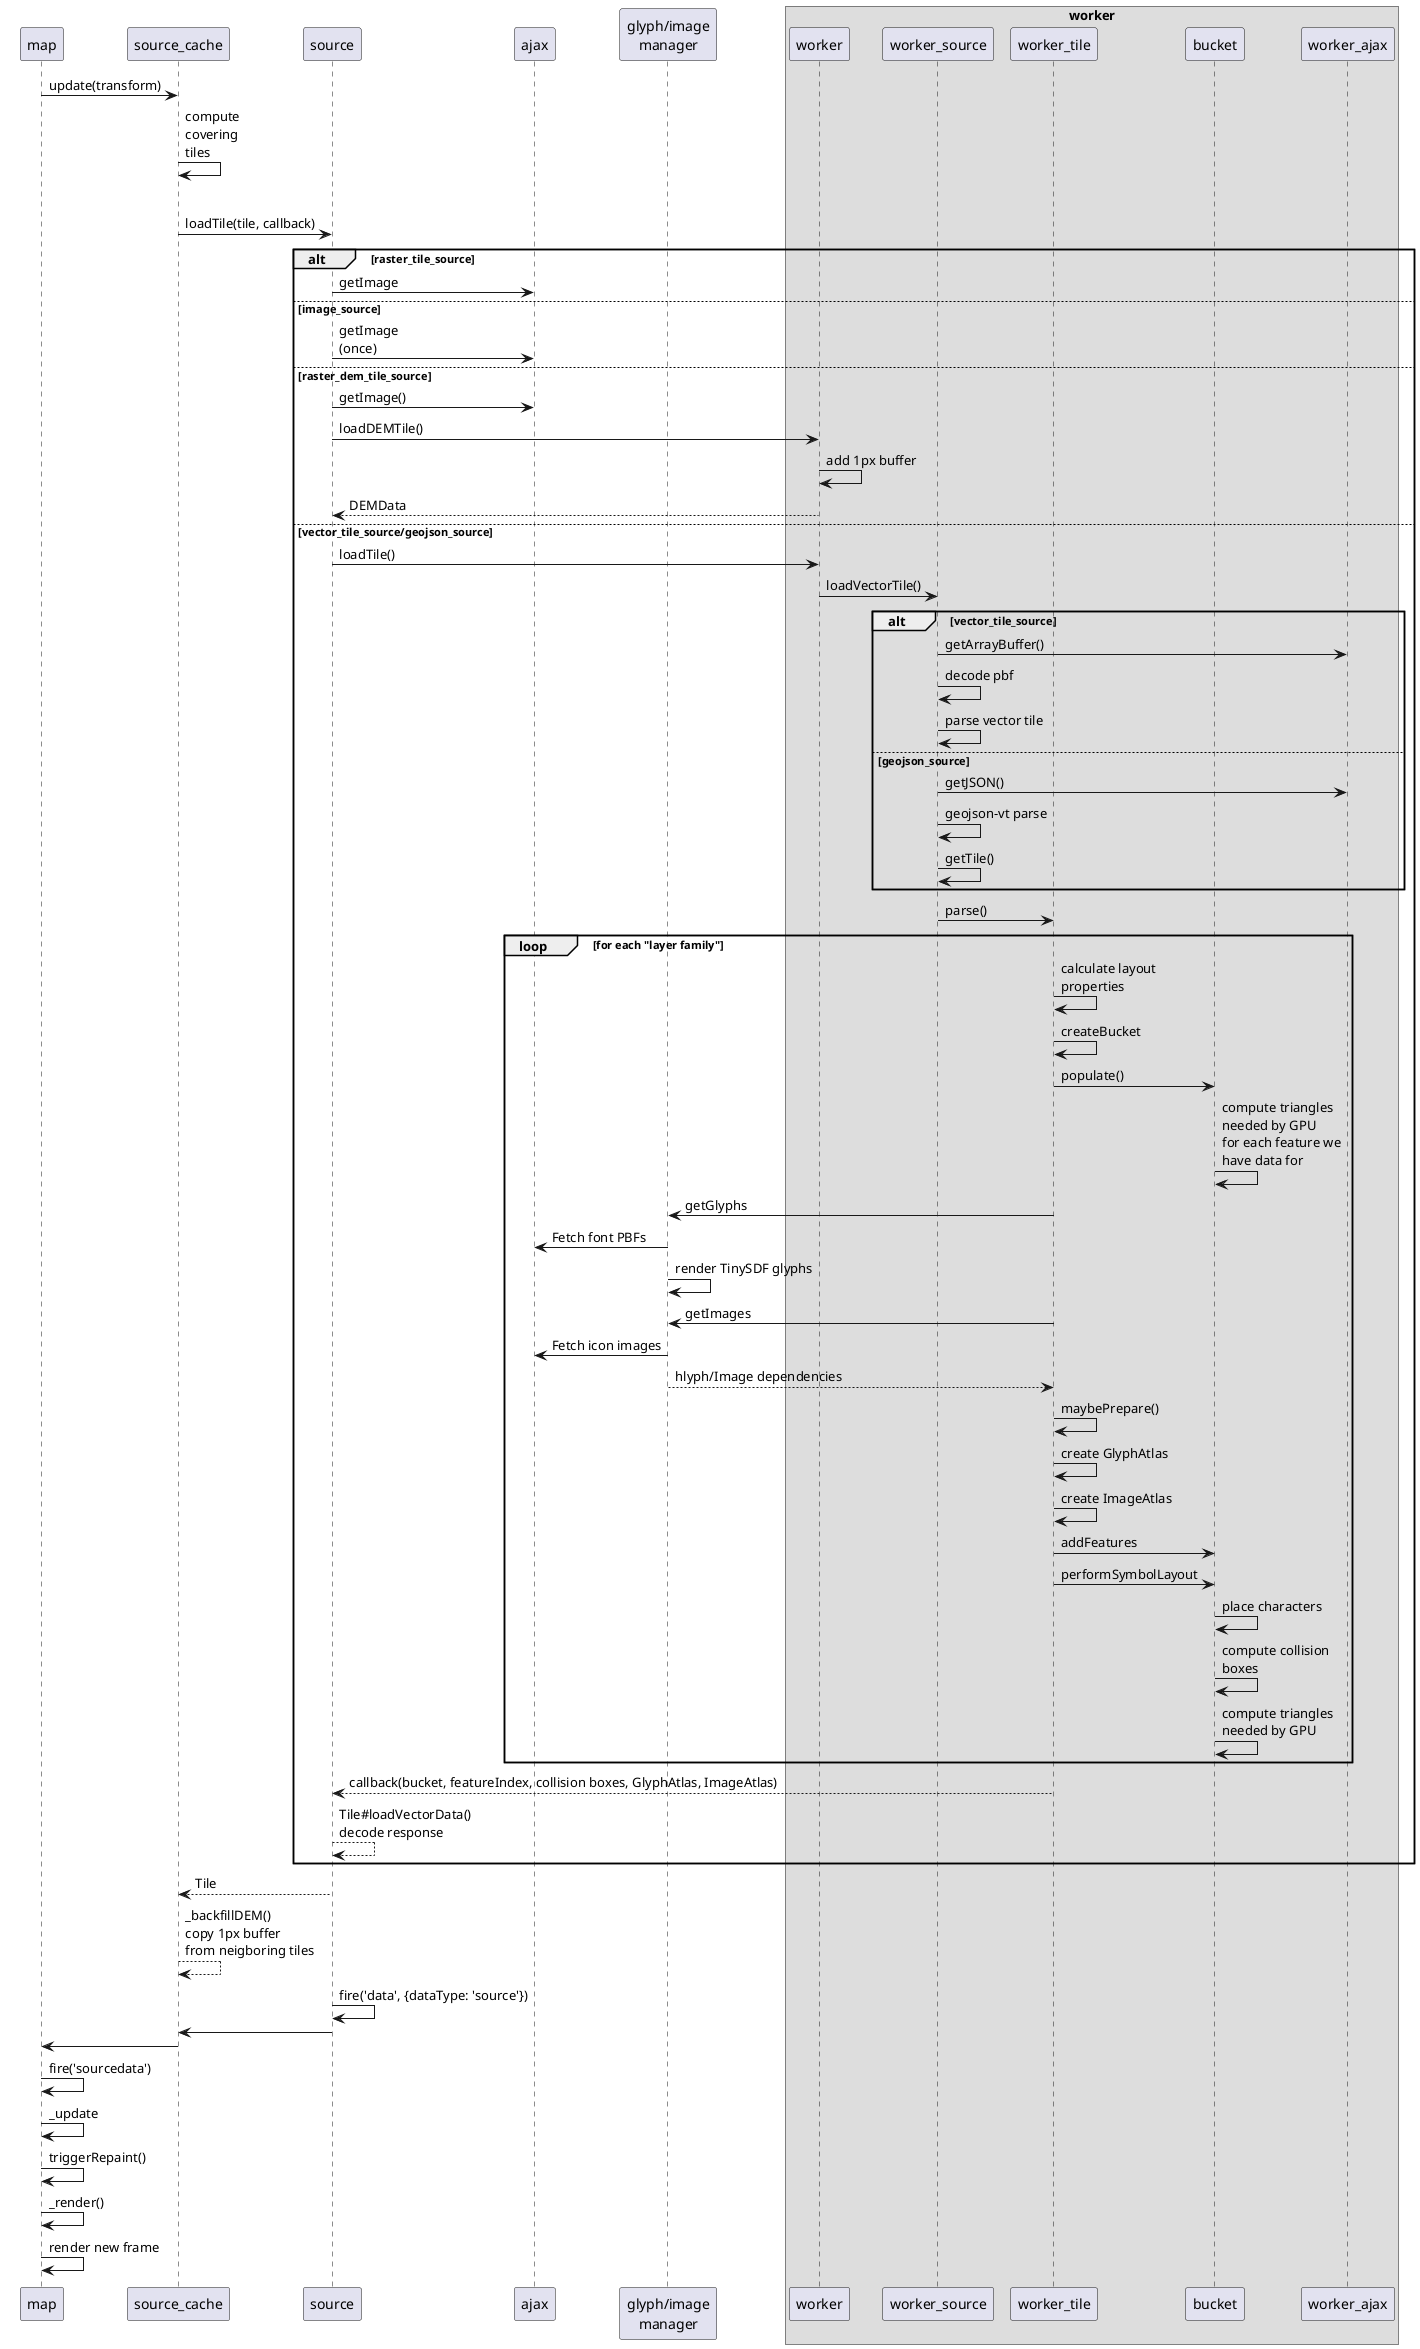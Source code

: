 @startuml
participant map
participant source_cache
participant source
participant ajax
participant "glyph/image\nmanager"
box worker
participant worker
participant worker_source
participant worker_tile
participant bucket
participant worker_ajax
end box

map->source_cache: update(transform)
source_cache->source_cache: compute\ncovering\ntiles
loop for each missing tile
source_cache->source: loadTile(tile, callback)
alt raster_tile_source
source->ajax: getImage
else image_source
source->ajax: getImage\n(once)
else raster_dem_tile_source
source->ajax: getImage()
source->worker: loadDEMTile()
worker->worker: add 1px buffer
worker-->source: DEMData
else vector_tile_source/geojson_source
source->worker: loadTile()
worker->worker_source: loadVectorTile()
alt vector_tile_source
worker_source->worker_ajax: getArrayBuffer()
worker_source->worker_source: decode pbf
worker_source->worker_source: parse vector tile
else geojson_source
worker_source->worker_ajax: getJSON()
worker_source->worker_source: geojson-vt parse
worker_source->worker_source: getTile()
end
worker_source->worker_tile: parse()
loop for each "layer family"
worker_tile->worker_tile: calculate layout\nproperties
worker_tile->worker_tile: createBucket
worker_tile->bucket: populate()
bucket->bucket: compute triangles\nneeded by GPU\nfor each feature we\nhave data for
worker_tile->"glyph/image\nmanager": getGlyphs
"glyph/image\nmanager"->ajax: Fetch font PBFs
"glyph/image\nmanager"->"glyph/image\nmanager": render TinySDF glyphs
worker_tile->"glyph/image\nmanager": getImages
"glyph/image\nmanager"->ajax: Fetch icon images
"glyph/image\nmanager"-->worker_tile: hlyph/Image dependencies
worker_tile->worker_tile: maybePrepare()
worker_tile->worker_tile: create GlyphAtlas
worker_tile->worker_tile: create ImageAtlas
worker_tile->bucket: addFeatures
worker_tile->bucket: performSymbolLayout
bucket->bucket: place characters
bucket->bucket: compute collision\nboxes
bucket->bucket: compute triangles\nneeded by GPU
end
worker_tile-->source: callback(bucket, featureIndex, collision boxes, GlyphAtlas, ImageAtlas)
source-->source: Tile#loadVectorData()\ndecode response
end
source-->source_cache: Tile
source_cache-->source_cache: _backfillDEM()\ncopy 1px buffer\nfrom neigboring tiles
source->source: fire('data', {dataType: 'source'})
source->source_cache:
source_cache->map:
map->map: fire('sourcedata')
map->map: _update
map->map: triggerRepaint()
map->map: _render()
map->map: render new frame
@enduml
